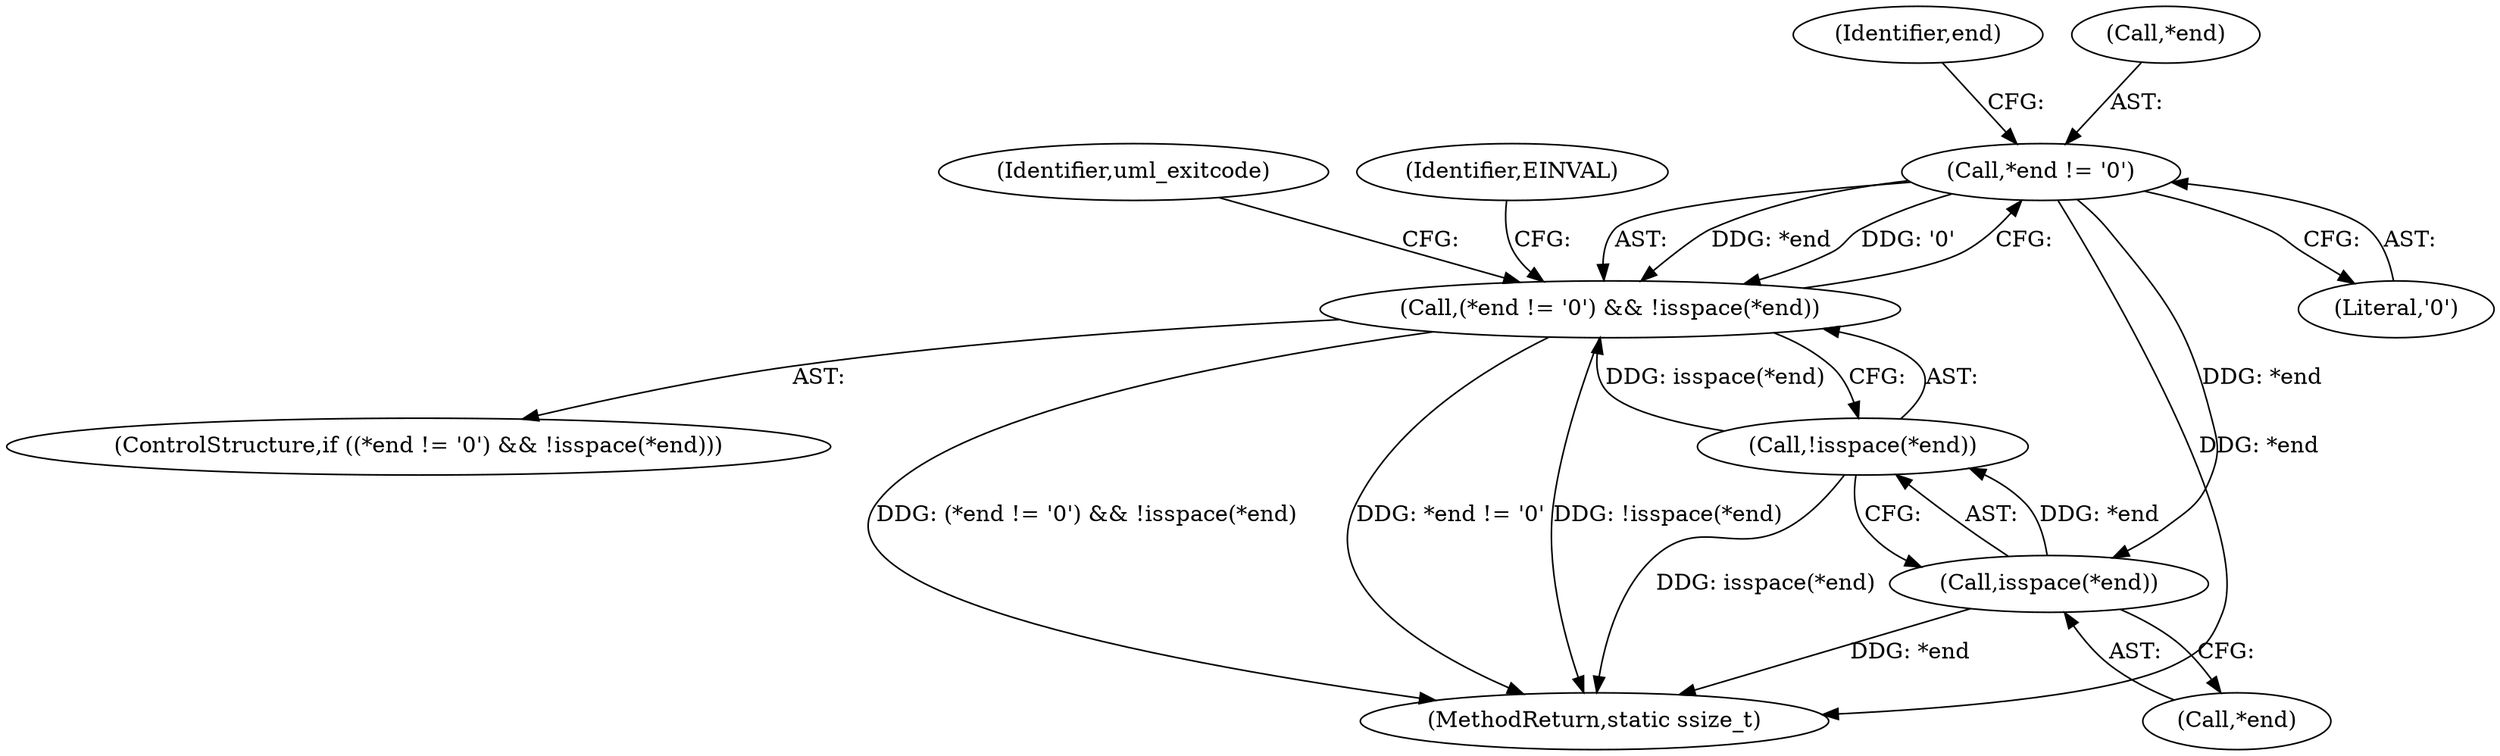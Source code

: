 digraph "0_linux_201f99f170df14ba52ea4c52847779042b7a623b@pointer" {
"1000133" [label="(Call,*end != '\0')"];
"1000132" [label="(Call,(*end != '\0') && !isspace(*end))"];
"1000138" [label="(Call,isspace(*end))"];
"1000137" [label="(Call,!isspace(*end))"];
"1000145" [label="(Identifier,uml_exitcode)"];
"1000138" [label="(Call,isspace(*end))"];
"1000149" [label="(MethodReturn,static ssize_t)"];
"1000139" [label="(Call,*end)"];
"1000131" [label="(ControlStructure,if ((*end != '\0') && !isspace(*end)))"];
"1000132" [label="(Call,(*end != '\0') && !isspace(*end))"];
"1000137" [label="(Call,!isspace(*end))"];
"1000136" [label="(Literal,'\0')"];
"1000140" [label="(Identifier,end)"];
"1000143" [label="(Identifier,EINVAL)"];
"1000133" [label="(Call,*end != '\0')"];
"1000134" [label="(Call,*end)"];
"1000133" -> "1000132"  [label="AST: "];
"1000133" -> "1000136"  [label="CFG: "];
"1000134" -> "1000133"  [label="AST: "];
"1000136" -> "1000133"  [label="AST: "];
"1000140" -> "1000133"  [label="CFG: "];
"1000132" -> "1000133"  [label="CFG: "];
"1000133" -> "1000149"  [label="DDG: *end"];
"1000133" -> "1000132"  [label="DDG: *end"];
"1000133" -> "1000132"  [label="DDG: '\0'"];
"1000133" -> "1000138"  [label="DDG: *end"];
"1000132" -> "1000131"  [label="AST: "];
"1000132" -> "1000137"  [label="CFG: "];
"1000137" -> "1000132"  [label="AST: "];
"1000143" -> "1000132"  [label="CFG: "];
"1000145" -> "1000132"  [label="CFG: "];
"1000132" -> "1000149"  [label="DDG: !isspace(*end)"];
"1000132" -> "1000149"  [label="DDG: (*end != '\0') && !isspace(*end)"];
"1000132" -> "1000149"  [label="DDG: *end != '\0'"];
"1000137" -> "1000132"  [label="DDG: isspace(*end)"];
"1000138" -> "1000137"  [label="AST: "];
"1000138" -> "1000139"  [label="CFG: "];
"1000139" -> "1000138"  [label="AST: "];
"1000137" -> "1000138"  [label="CFG: "];
"1000138" -> "1000149"  [label="DDG: *end"];
"1000138" -> "1000137"  [label="DDG: *end"];
"1000137" -> "1000149"  [label="DDG: isspace(*end)"];
}
